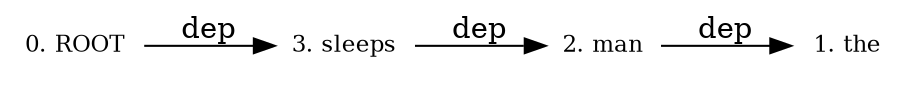 digraph {
  rankdir=LR ;
  node [shape = plaintext, fontsize = 11] ;
  r1 [label = "0. ROOT"] ;
  n0 [label = "1. the"] ;
  n1 [label = "2. man"] ;
  n3 [label = "3. sleeps"] ;
  n1 -> n0 [label = "dep"] ;
  n3 -> n1 [label = "dep"] ;
  r1 -> n3 [label = "dep"] ;
}
